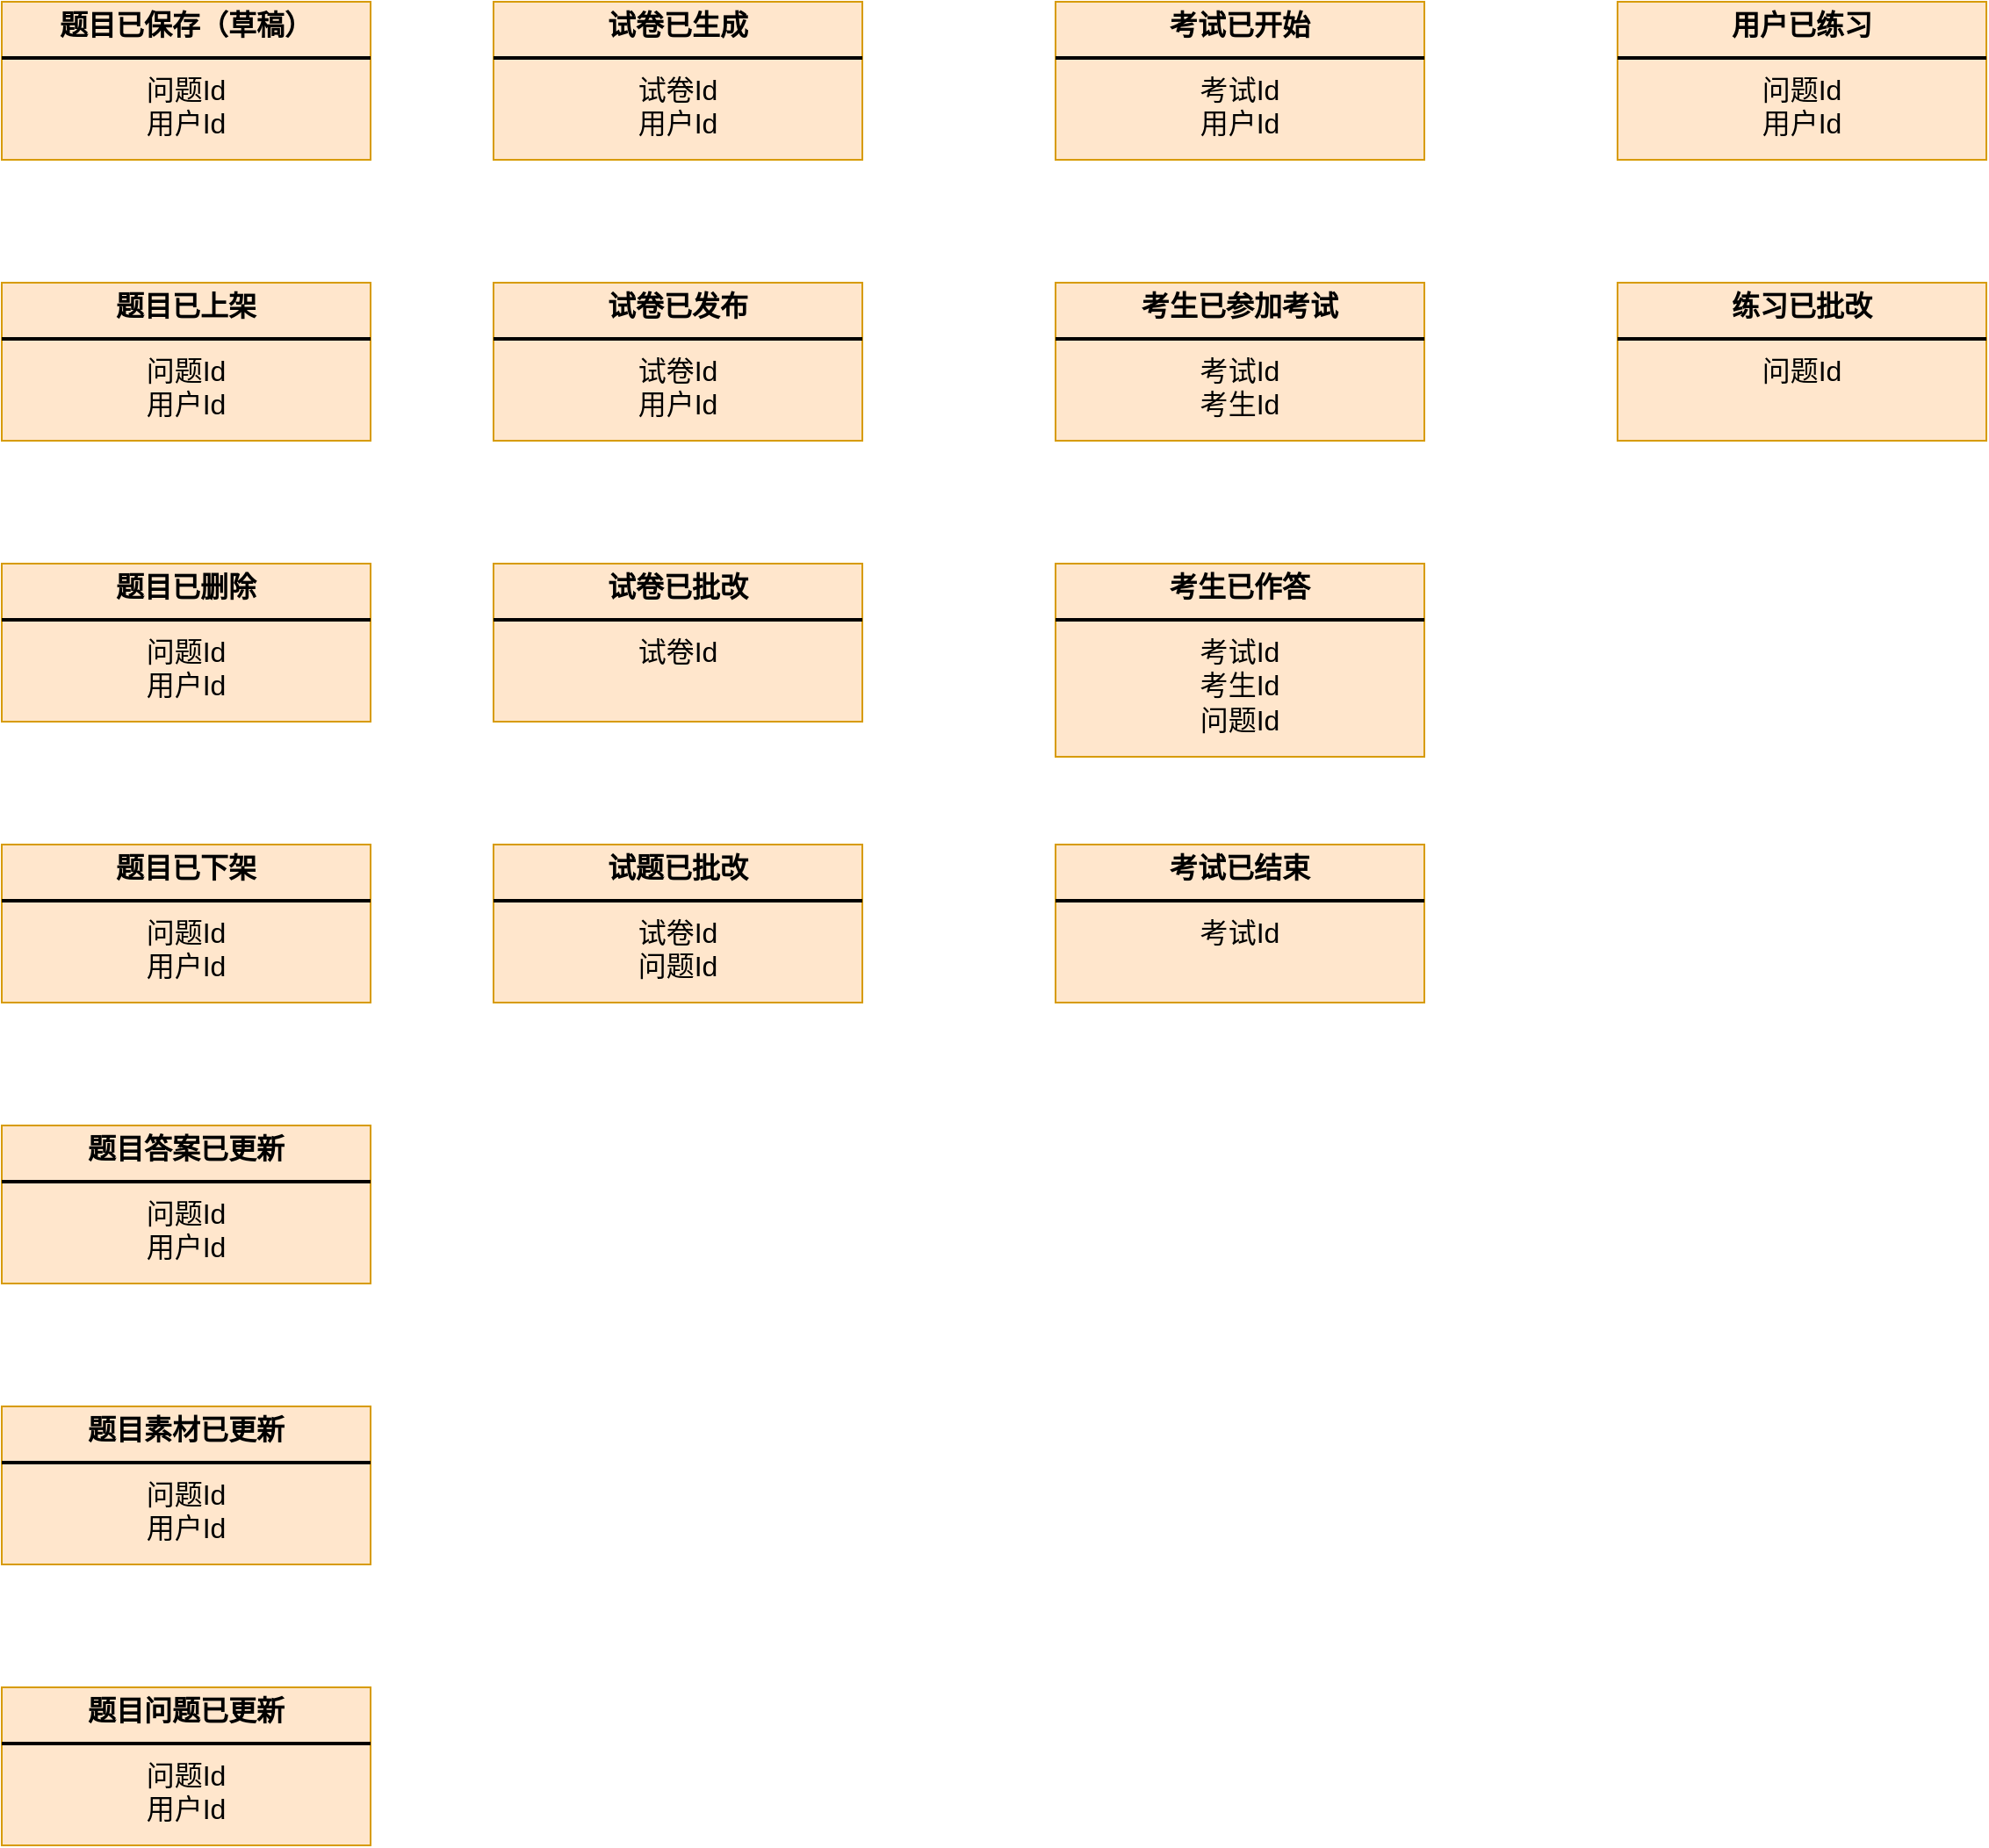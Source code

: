 <mxfile version="26.0.9" pages="2">
  <diagram name="第 1 页" id="a6wR9rLIgTdy3JcHLTbb">
    <mxGraphModel dx="2196" dy="1976" grid="1" gridSize="10" guides="1" tooltips="1" connect="1" arrows="1" fold="1" page="1" pageScale="1" pageWidth="827" pageHeight="1169" math="0" shadow="0">
      <root>
        <mxCell id="0" />
        <mxCell id="1" parent="0" />
        <mxCell id="EjNsFv9nT5kDaymNpcSi-16" value="&lt;p style=&quot;margin: 4px 0px 0px;&quot;&gt;&lt;b&gt;题目已保存（草稿）&lt;/b&gt;&lt;/p&gt;&lt;hr style=&quot;border-style:solid;&quot;&gt;&lt;div style=&quot;height:2px;&quot;&gt;问题Id&lt;br&gt;用户Id&lt;/div&gt;" style="verticalAlign=top;align=center;overflow=fill;html=1;whiteSpace=wrap;fillColor=#ffe6cc;strokeColor=#d79b00;fontSize=16;spacingLeft=13;" parent="1" vertex="1">
          <mxGeometry x="80" y="80" width="210" height="90" as="geometry" />
        </mxCell>
        <mxCell id="EjNsFv9nT5kDaymNpcSi-22" value="&lt;p style=&quot;margin: 4px 0px 0px;&quot;&gt;&lt;b&gt;题目已删除&lt;/b&gt;&lt;/p&gt;&lt;hr style=&quot;border-style:solid;&quot;&gt;&lt;div style=&quot;height:2px;&quot;&gt;问题Id&lt;br&gt;用户Id&lt;/div&gt;" style="verticalAlign=top;align=center;overflow=fill;html=1;whiteSpace=wrap;fillColor=#ffe6cc;strokeColor=#d79b00;fontSize=16;spacingLeft=13;" parent="1" vertex="1">
          <mxGeometry x="80" y="400" width="210" height="90" as="geometry" />
        </mxCell>
        <mxCell id="EjNsFv9nT5kDaymNpcSi-23" value="&lt;p style=&quot;margin: 4px 0px 0px;&quot;&gt;&lt;b&gt;题目答案已更新&lt;/b&gt;&lt;/p&gt;&lt;hr style=&quot;border-style:solid;&quot;&gt;&lt;div style=&quot;height:2px;&quot;&gt;问题Id&lt;br&gt;用户Id&lt;/div&gt;" style="verticalAlign=top;align=center;overflow=fill;html=1;whiteSpace=wrap;fillColor=#ffe6cc;strokeColor=#d79b00;fontSize=16;spacingLeft=13;" parent="1" vertex="1">
          <mxGeometry x="80" y="720" width="210" height="90" as="geometry" />
        </mxCell>
        <mxCell id="EjNsFv9nT5kDaymNpcSi-24" value="&lt;p style=&quot;margin: 4px 0px 0px;&quot;&gt;&lt;b&gt;题目问题已更新&lt;/b&gt;&lt;/p&gt;&lt;hr style=&quot;border-style:solid;&quot;&gt;&lt;div style=&quot;height:2px;&quot;&gt;问题Id&lt;br&gt;用户Id&lt;/div&gt;" style="verticalAlign=top;align=center;overflow=fill;html=1;whiteSpace=wrap;fillColor=#ffe6cc;strokeColor=#d79b00;fontSize=16;spacingLeft=13;" parent="1" vertex="1">
          <mxGeometry x="80" y="1040" width="210" height="90" as="geometry" />
        </mxCell>
        <mxCell id="EjNsFv9nT5kDaymNpcSi-25" value="&lt;p style=&quot;margin: 4px 0px 0px;&quot;&gt;&lt;b&gt;题目已上架&lt;/b&gt;&lt;/p&gt;&lt;hr style=&quot;border-style:solid;&quot;&gt;&lt;div style=&quot;height:2px;&quot;&gt;问题Id&lt;br&gt;用户Id&lt;/div&gt;" style="verticalAlign=top;align=center;overflow=fill;html=1;whiteSpace=wrap;fillColor=#ffe6cc;strokeColor=#d79b00;fontSize=16;spacingLeft=13;" parent="1" vertex="1">
          <mxGeometry x="80" y="240" width="210" height="90" as="geometry" />
        </mxCell>
        <mxCell id="EjNsFv9nT5kDaymNpcSi-26" value="&lt;p style=&quot;margin: 4px 0px 0px;&quot;&gt;&lt;b&gt;题目素材已更新&lt;/b&gt;&lt;/p&gt;&lt;hr style=&quot;border-style:solid;&quot;&gt;&lt;div style=&quot;height:2px;&quot;&gt;问题Id&lt;br&gt;用户Id&lt;/div&gt;" style="verticalAlign=top;align=center;overflow=fill;html=1;whiteSpace=wrap;fillColor=#ffe6cc;strokeColor=#d79b00;fontSize=16;spacingLeft=13;" parent="1" vertex="1">
          <mxGeometry x="80" y="880" width="210" height="90" as="geometry" />
        </mxCell>
        <mxCell id="EjNsFv9nT5kDaymNpcSi-27" value="&lt;p style=&quot;margin: 4px 0px 0px;&quot;&gt;&lt;b&gt;题目已下架&lt;/b&gt;&lt;/p&gt;&lt;hr style=&quot;border-style:solid;&quot;&gt;&lt;div style=&quot;height:2px;&quot;&gt;问题Id&lt;br&gt;用户Id&lt;/div&gt;" style="verticalAlign=top;align=center;overflow=fill;html=1;whiteSpace=wrap;fillColor=#ffe6cc;strokeColor=#d79b00;fontSize=16;spacingLeft=13;" parent="1" vertex="1">
          <mxGeometry x="80" y="560" width="210" height="90" as="geometry" />
        </mxCell>
        <mxCell id="EjNsFv9nT5kDaymNpcSi-28" value="&lt;p style=&quot;margin: 4px 0px 0px;&quot;&gt;&lt;b&gt;试卷已生成&lt;/b&gt;&lt;/p&gt;&lt;hr style=&quot;border-style:solid;&quot;&gt;&lt;div style=&quot;height:2px;&quot;&gt;试卷Id&lt;br&gt;用户Id&lt;/div&gt;" style="verticalAlign=top;align=center;overflow=fill;html=1;whiteSpace=wrap;fillColor=#ffe6cc;strokeColor=#d79b00;fontSize=16;spacingLeft=13;" parent="1" vertex="1">
          <mxGeometry x="360" y="80" width="210" height="90" as="geometry" />
        </mxCell>
        <mxCell id="EjNsFv9nT5kDaymNpcSi-29" value="&lt;p style=&quot;margin: 4px 0px 0px;&quot;&gt;&lt;b&gt;试卷已发布&lt;/b&gt;&lt;/p&gt;&lt;hr style=&quot;border-style:solid;&quot;&gt;&lt;div style=&quot;height:2px;&quot;&gt;试卷Id&lt;br&gt;用户Id&lt;/div&gt;" style="verticalAlign=top;align=center;overflow=fill;html=1;whiteSpace=wrap;fillColor=#ffe6cc;strokeColor=#d79b00;fontSize=16;spacingLeft=13;" parent="1" vertex="1">
          <mxGeometry x="360" y="240" width="210" height="90" as="geometry" />
        </mxCell>
        <mxCell id="EjNsFv9nT5kDaymNpcSi-30" value="&lt;p style=&quot;margin: 4px 0px 0px;&quot;&gt;&lt;b&gt;考试已开始&lt;/b&gt;&lt;/p&gt;&lt;hr style=&quot;border-style:solid;&quot;&gt;&lt;div style=&quot;height:2px;&quot;&gt;考试Id&lt;br&gt;用户Id&lt;/div&gt;" style="verticalAlign=top;align=center;overflow=fill;html=1;whiteSpace=wrap;fillColor=#ffe6cc;strokeColor=#d79b00;fontSize=16;spacingLeft=13;" parent="1" vertex="1">
          <mxGeometry x="680" y="80" width="210" height="90" as="geometry" />
        </mxCell>
        <mxCell id="EjNsFv9nT5kDaymNpcSi-31" value="&lt;p style=&quot;margin: 4px 0px 0px;&quot;&gt;&lt;b&gt;考试已结束&lt;/b&gt;&lt;/p&gt;&lt;hr style=&quot;border-style:solid;&quot;&gt;&lt;div style=&quot;height:2px;&quot;&gt;考试Id&lt;br&gt;&lt;/div&gt;" style="verticalAlign=top;align=center;overflow=fill;html=1;whiteSpace=wrap;fillColor=#ffe6cc;strokeColor=#d79b00;fontSize=16;spacingLeft=13;" parent="1" vertex="1">
          <mxGeometry x="680" y="560" width="210" height="90" as="geometry" />
        </mxCell>
        <mxCell id="EjNsFv9nT5kDaymNpcSi-32" value="&lt;p style=&quot;margin: 4px 0px 0px;&quot;&gt;&lt;b&gt;考生已参加考试&lt;/b&gt;&lt;/p&gt;&lt;hr style=&quot;border-style:solid;&quot;&gt;&lt;div style=&quot;height:2px;&quot;&gt;考试Id&lt;br&gt;考生Id&lt;/div&gt;" style="verticalAlign=top;align=center;overflow=fill;html=1;whiteSpace=wrap;fillColor=#ffe6cc;strokeColor=#d79b00;fontSize=16;spacingLeft=13;" parent="1" vertex="1">
          <mxGeometry x="680" y="240" width="210" height="90" as="geometry" />
        </mxCell>
        <mxCell id="EjNsFv9nT5kDaymNpcSi-33" value="&lt;p style=&quot;margin: 4px 0px 0px;&quot;&gt;&lt;b&gt;考生已作答&lt;/b&gt;&lt;/p&gt;&lt;hr style=&quot;border-style:solid;&quot;&gt;&lt;div style=&quot;height:2px;&quot;&gt;考试Id&lt;br&gt;考生Id&lt;br&gt;问题Id&lt;/div&gt;" style="verticalAlign=top;align=center;overflow=fill;html=1;whiteSpace=wrap;fillColor=#ffe6cc;strokeColor=#d79b00;fontSize=16;spacingLeft=13;" parent="1" vertex="1">
          <mxGeometry x="680" y="400" width="210" height="110" as="geometry" />
        </mxCell>
        <mxCell id="EjNsFv9nT5kDaymNpcSi-39" value="&lt;p style=&quot;margin: 4px 0px 0px;&quot;&gt;&lt;b&gt;用户已练习&lt;/b&gt;&lt;/p&gt;&lt;hr style=&quot;border-style:solid;&quot;&gt;&lt;div style=&quot;height:2px;&quot;&gt;问题Id&lt;br&gt;用户Id&lt;/div&gt;" style="verticalAlign=top;align=center;overflow=fill;html=1;whiteSpace=wrap;fillColor=#ffe6cc;strokeColor=#d79b00;fontSize=16;spacingLeft=13;" parent="1" vertex="1">
          <mxGeometry x="1000" y="80" width="210" height="90" as="geometry" />
        </mxCell>
        <mxCell id="EjNsFv9nT5kDaymNpcSi-40" value="&lt;p style=&quot;margin: 4px 0px 0px;&quot;&gt;&lt;b&gt;试卷已批改&lt;/b&gt;&lt;/p&gt;&lt;hr style=&quot;border-style:solid;&quot;&gt;&lt;div style=&quot;height:2px;&quot;&gt;试卷Id&lt;br&gt;&lt;/div&gt;" style="verticalAlign=top;align=center;overflow=fill;html=1;whiteSpace=wrap;fillColor=#ffe6cc;strokeColor=#d79b00;fontSize=16;spacingLeft=13;" parent="1" vertex="1">
          <mxGeometry x="360" y="400" width="210" height="90" as="geometry" />
        </mxCell>
        <mxCell id="EjNsFv9nT5kDaymNpcSi-41" value="&lt;p style=&quot;margin: 4px 0px 0px;&quot;&gt;&lt;b&gt;练习已批改&lt;/b&gt;&lt;/p&gt;&lt;hr style=&quot;border-style:solid;&quot;&gt;&lt;div style=&quot;height:2px;&quot;&gt;问题Id&lt;/div&gt;" style="verticalAlign=top;align=center;overflow=fill;html=1;whiteSpace=wrap;fillColor=#ffe6cc;strokeColor=#d79b00;fontSize=16;spacingLeft=13;" parent="1" vertex="1">
          <mxGeometry x="1000" y="240" width="210" height="90" as="geometry" />
        </mxCell>
        <mxCell id="EjNsFv9nT5kDaymNpcSi-42" value="&lt;p style=&quot;margin: 4px 0px 0px;&quot;&gt;&lt;b&gt;试题已批改&lt;/b&gt;&lt;/p&gt;&lt;hr style=&quot;border-style:solid;&quot;&gt;&lt;div style=&quot;height:2px;&quot;&gt;试卷Id&lt;br&gt;问题Id&lt;/div&gt;" style="verticalAlign=top;align=center;overflow=fill;html=1;whiteSpace=wrap;fillColor=#ffe6cc;strokeColor=#d79b00;fontSize=16;spacingLeft=13;" parent="1" vertex="1">
          <mxGeometry x="360" y="560" width="210" height="90" as="geometry" />
        </mxCell>
      </root>
    </mxGraphModel>
  </diagram>
  <diagram id="ZgaA7AjhtOG-FWC7CvyC" name="第 2 页">
    <mxGraphModel dx="2234" dy="723" grid="1" gridSize="10" guides="1" tooltips="1" connect="1" arrows="1" fold="1" page="1" pageScale="1" pageWidth="827" pageHeight="1169" math="0" shadow="0">
      <root>
        <mxCell id="0" />
        <mxCell id="1" parent="0" />
        <mxCell id="2HFOxoNms0U5ICgy9XDa-9" style="edgeStyle=orthogonalEdgeStyle;rounded=0;orthogonalLoop=1;jettySize=auto;html=1;exitX=0.5;exitY=1;exitDx=0;exitDy=0;entryX=0.5;entryY=0;entryDx=0;entryDy=0;" edge="1" parent="1" source="2HFOxoNms0U5ICgy9XDa-1" target="2HFOxoNms0U5ICgy9XDa-7">
          <mxGeometry relative="1" as="geometry" />
        </mxCell>
        <mxCell id="2HFOxoNms0U5ICgy9XDa-1" value="QuestionAggregate" style="html=1;whiteSpace=wrap;fillColor=#d5e8d4;strokeColor=#82b366;" vertex="1" parent="1">
          <mxGeometry x="360" y="370" width="140" height="50" as="geometry" />
        </mxCell>
        <mxCell id="2HFOxoNms0U5ICgy9XDa-14" style="edgeStyle=orthogonalEdgeStyle;rounded=0;orthogonalLoop=1;jettySize=auto;html=1;exitX=0.5;exitY=1;exitDx=0;exitDy=0;entryX=0.5;entryY=0;entryDx=0;entryDy=0;" edge="1" parent="1" source="2HFOxoNms0U5ICgy9XDa-2" target="2HFOxoNms0U5ICgy9XDa-11">
          <mxGeometry relative="1" as="geometry" />
        </mxCell>
        <mxCell id="2HFOxoNms0U5ICgy9XDa-2" value="MaterialCapableQuestion" style="html=1;whiteSpace=wrap;fillColor=#d5e8d4;strokeColor=#82b366;" vertex="1" parent="1">
          <mxGeometry x="620" y="635" width="180" height="60" as="geometry" />
        </mxCell>
        <mxCell id="2HFOxoNms0U5ICgy9XDa-3" value="ChooseCapableQuestion" style="html=1;whiteSpace=wrap;fillColor=#d5e8d4;strokeColor=#82b366;" vertex="1" parent="1">
          <mxGeometry x="80" y="450" width="180" height="60" as="geometry" />
        </mxCell>
        <mxCell id="2HFOxoNms0U5ICgy9XDa-19" style="edgeStyle=orthogonalEdgeStyle;rounded=0;orthogonalLoop=1;jettySize=auto;html=1;exitX=0.5;exitY=1;exitDx=0;exitDy=0;entryX=0.5;entryY=0;entryDx=0;entryDy=0;" edge="1" parent="1" source="2HFOxoNms0U5ICgy9XDa-4" target="2HFOxoNms0U5ICgy9XDa-15">
          <mxGeometry relative="1" as="geometry" />
        </mxCell>
        <mxCell id="2HFOxoNms0U5ICgy9XDa-4" value="ChildrenCapableQuestion" style="html=1;whiteSpace=wrap;fillColor=#d5e8d4;strokeColor=#82b366;" vertex="1" parent="1">
          <mxGeometry x="620" y="850" width="180" height="60" as="geometry" />
        </mxCell>
        <mxCell id="2HFOxoNms0U5ICgy9XDa-10" style="edgeStyle=orthogonalEdgeStyle;rounded=0;orthogonalLoop=1;jettySize=auto;html=1;exitX=0.5;exitY=1;exitDx=0;exitDy=0;" edge="1" parent="1" source="2HFOxoNms0U5ICgy9XDa-5" target="2HFOxoNms0U5ICgy9XDa-7">
          <mxGeometry relative="1" as="geometry">
            <mxPoint x="430" y="640" as="targetPoint" />
            <Array as="points">
              <mxPoint x="660" y="573" />
              <mxPoint x="431" y="573" />
            </Array>
          </mxGeometry>
        </mxCell>
        <mxCell id="2HFOxoNms0U5ICgy9XDa-5" value="CandidateAnswerCapableQuestion" style="html=1;whiteSpace=wrap;fillColor=#d5e8d4;strokeColor=#82b366;" vertex="1" parent="1">
          <mxGeometry x="540" y="450" width="240" height="60" as="geometry" />
        </mxCell>
        <mxCell id="2HFOxoNms0U5ICgy9XDa-12" style="edgeStyle=orthogonalEdgeStyle;rounded=0;orthogonalLoop=1;jettySize=auto;html=1;exitX=0.5;exitY=1;exitDx=0;exitDy=0;" edge="1" parent="1" source="2HFOxoNms0U5ICgy9XDa-7" target="2HFOxoNms0U5ICgy9XDa-11">
          <mxGeometry relative="1" as="geometry" />
        </mxCell>
        <mxCell id="2HFOxoNms0U5ICgy9XDa-7" value="MultipleChoiceQuestions" style="html=1;whiteSpace=wrap;fillColor=#dae8fc;strokeColor=#6c8ebf;" vertex="1" parent="1">
          <mxGeometry x="310" y="640" width="240" height="55" as="geometry" />
        </mxCell>
        <mxCell id="2HFOxoNms0U5ICgy9XDa-8" style="edgeStyle=orthogonalEdgeStyle;rounded=0;orthogonalLoop=1;jettySize=auto;html=1;exitX=0.5;exitY=1;exitDx=0;exitDy=0;entryX=0.5;entryY=0;entryDx=0;entryDy=0;" edge="1" parent="1" source="2HFOxoNms0U5ICgy9XDa-3" target="2HFOxoNms0U5ICgy9XDa-7">
          <mxGeometry relative="1" as="geometry" />
        </mxCell>
        <mxCell id="2HFOxoNms0U5ICgy9XDa-16" value="" style="edgeStyle=orthogonalEdgeStyle;rounded=0;orthogonalLoop=1;jettySize=auto;html=1;" edge="1" parent="1" source="2HFOxoNms0U5ICgy9XDa-11" target="2HFOxoNms0U5ICgy9XDa-15">
          <mxGeometry relative="1" as="geometry" />
        </mxCell>
        <mxCell id="2HFOxoNms0U5ICgy9XDa-11" value="MateroalMultipleChoiceQuestions" style="html=1;whiteSpace=wrap;fillColor=#dae8fc;strokeColor=#6c8ebf;" vertex="1" parent="1">
          <mxGeometry x="310" y="840" width="240" height="55" as="geometry" />
        </mxCell>
        <mxCell id="2HFOxoNms0U5ICgy9XDa-15" value="MateroalMultipleChoiceChildrenQuestions" style="html=1;whiteSpace=wrap;fillColor=#dae8fc;strokeColor=#6c8ebf;" vertex="1" parent="1">
          <mxGeometry x="310" y="1030" width="240" height="55" as="geometry" />
        </mxCell>
        <mxCell id="2HFOxoNms0U5ICgy9XDa-20" value="&lt;font style=&quot;font-size: 20px;&quot;&gt;普通单选题、多选题&lt;/font&gt;" style="text;html=1;align=center;verticalAlign=middle;whiteSpace=wrap;rounded=0;" vertex="1" parent="1">
          <mxGeometry x="80" y="637.5" width="190" height="60" as="geometry" />
        </mxCell>
        <mxCell id="2HFOxoNms0U5ICgy9XDa-21" value="&lt;font style=&quot;font-size: 20px;&quot;&gt;带图片或是素材的单选题、多选题&lt;/font&gt;" style="text;html=1;align=center;verticalAlign=middle;whiteSpace=wrap;rounded=0;" vertex="1" parent="1">
          <mxGeometry x="80" y="820" width="190" height="60" as="geometry" />
        </mxCell>
        <mxCell id="2HFOxoNms0U5ICgy9XDa-22" value="&lt;span style=&quot;font-size: 20px;&quot;&gt;完形填空&lt;/span&gt;" style="text;html=1;align=center;verticalAlign=middle;whiteSpace=wrap;rounded=0;" vertex="1" parent="1">
          <mxGeometry x="80" y="1010" width="190" height="60" as="geometry" />
        </mxCell>
        <mxCell id="2HFOxoNms0U5ICgy9XDa-25" value="" style="edgeStyle=orthogonalEdgeStyle;rounded=0;orthogonalLoop=1;jettySize=auto;html=1;" edge="1" parent="1" source="2HFOxoNms0U5ICgy9XDa-23" target="2HFOxoNms0U5ICgy9XDa-24">
          <mxGeometry relative="1" as="geometry" />
        </mxCell>
        <mxCell id="2HFOxoNms0U5ICgy9XDa-23" value="QuestionAggregate" style="html=1;whiteSpace=wrap;fillColor=#d5e8d4;strokeColor=#82b366;" vertex="1" parent="1">
          <mxGeometry x="-390" y="370" width="140" height="50" as="geometry" />
        </mxCell>
        <mxCell id="2HFOxoNms0U5ICgy9XDa-29" value="" style="edgeStyle=orthogonalEdgeStyle;rounded=0;orthogonalLoop=1;jettySize=auto;html=1;" edge="1" parent="1" source="2HFOxoNms0U5ICgy9XDa-24" target="2HFOxoNms0U5ICgy9XDa-28">
          <mxGeometry relative="1" as="geometry" />
        </mxCell>
        <mxCell id="2HFOxoNms0U5ICgy9XDa-24" value="FillBlankQuestions" style="html=1;whiteSpace=wrap;fillColor=#dae8fc;strokeColor=#6c8ebf;" vertex="1" parent="1">
          <mxGeometry x="-440" y="637.5" width="240" height="55" as="geometry" />
        </mxCell>
        <mxCell id="2HFOxoNms0U5ICgy9XDa-30" style="edgeStyle=orthogonalEdgeStyle;rounded=0;orthogonalLoop=1;jettySize=auto;html=1;exitX=0.5;exitY=1;exitDx=0;exitDy=0;entryX=0.5;entryY=0;entryDx=0;entryDy=0;" edge="1" parent="1" source="2HFOxoNms0U5ICgy9XDa-26" target="2HFOxoNms0U5ICgy9XDa-28">
          <mxGeometry relative="1" as="geometry" />
        </mxCell>
        <mxCell id="2HFOxoNms0U5ICgy9XDa-26" value="MaterialCapableQuestion" style="html=1;whiteSpace=wrap;fillColor=#d5e8d4;strokeColor=#82b366;" vertex="1" parent="1">
          <mxGeometry x="-720" y="637.5" width="180" height="60" as="geometry" />
        </mxCell>
        <mxCell id="2HFOxoNms0U5ICgy9XDa-33" style="edgeStyle=orthogonalEdgeStyle;rounded=0;orthogonalLoop=1;jettySize=auto;html=1;exitX=0.5;exitY=1;exitDx=0;exitDy=0;entryX=0.5;entryY=0;entryDx=0;entryDy=0;" edge="1" parent="1" source="2HFOxoNms0U5ICgy9XDa-27" target="2HFOxoNms0U5ICgy9XDa-31">
          <mxGeometry relative="1" as="geometry" />
        </mxCell>
        <mxCell id="2HFOxoNms0U5ICgy9XDa-27" value="ChildrenCapableQuestion" style="html=1;whiteSpace=wrap;fillColor=#d5e8d4;strokeColor=#82b366;" vertex="1" parent="1">
          <mxGeometry x="-720" y="852.5" width="180" height="60" as="geometry" />
        </mxCell>
        <mxCell id="2HFOxoNms0U5ICgy9XDa-32" value="" style="edgeStyle=orthogonalEdgeStyle;rounded=0;orthogonalLoop=1;jettySize=auto;html=1;" edge="1" parent="1" source="2HFOxoNms0U5ICgy9XDa-28" target="2HFOxoNms0U5ICgy9XDa-31">
          <mxGeometry relative="1" as="geometry" />
        </mxCell>
        <mxCell id="2HFOxoNms0U5ICgy9XDa-28" value="MaterialFillBlankQuestions" style="html=1;whiteSpace=wrap;fillColor=#dae8fc;strokeColor=#6c8ebf;" vertex="1" parent="1">
          <mxGeometry x="-440" y="840" width="240" height="55" as="geometry" />
        </mxCell>
        <mxCell id="2HFOxoNms0U5ICgy9XDa-31" value="MaterialFillBlankChildrenQuestions" style="html=1;whiteSpace=wrap;fillColor=#dae8fc;strokeColor=#6c8ebf;" vertex="1" parent="1">
          <mxGeometry x="-440" y="1015" width="240" height="55" as="geometry" />
        </mxCell>
      </root>
    </mxGraphModel>
  </diagram>
</mxfile>
